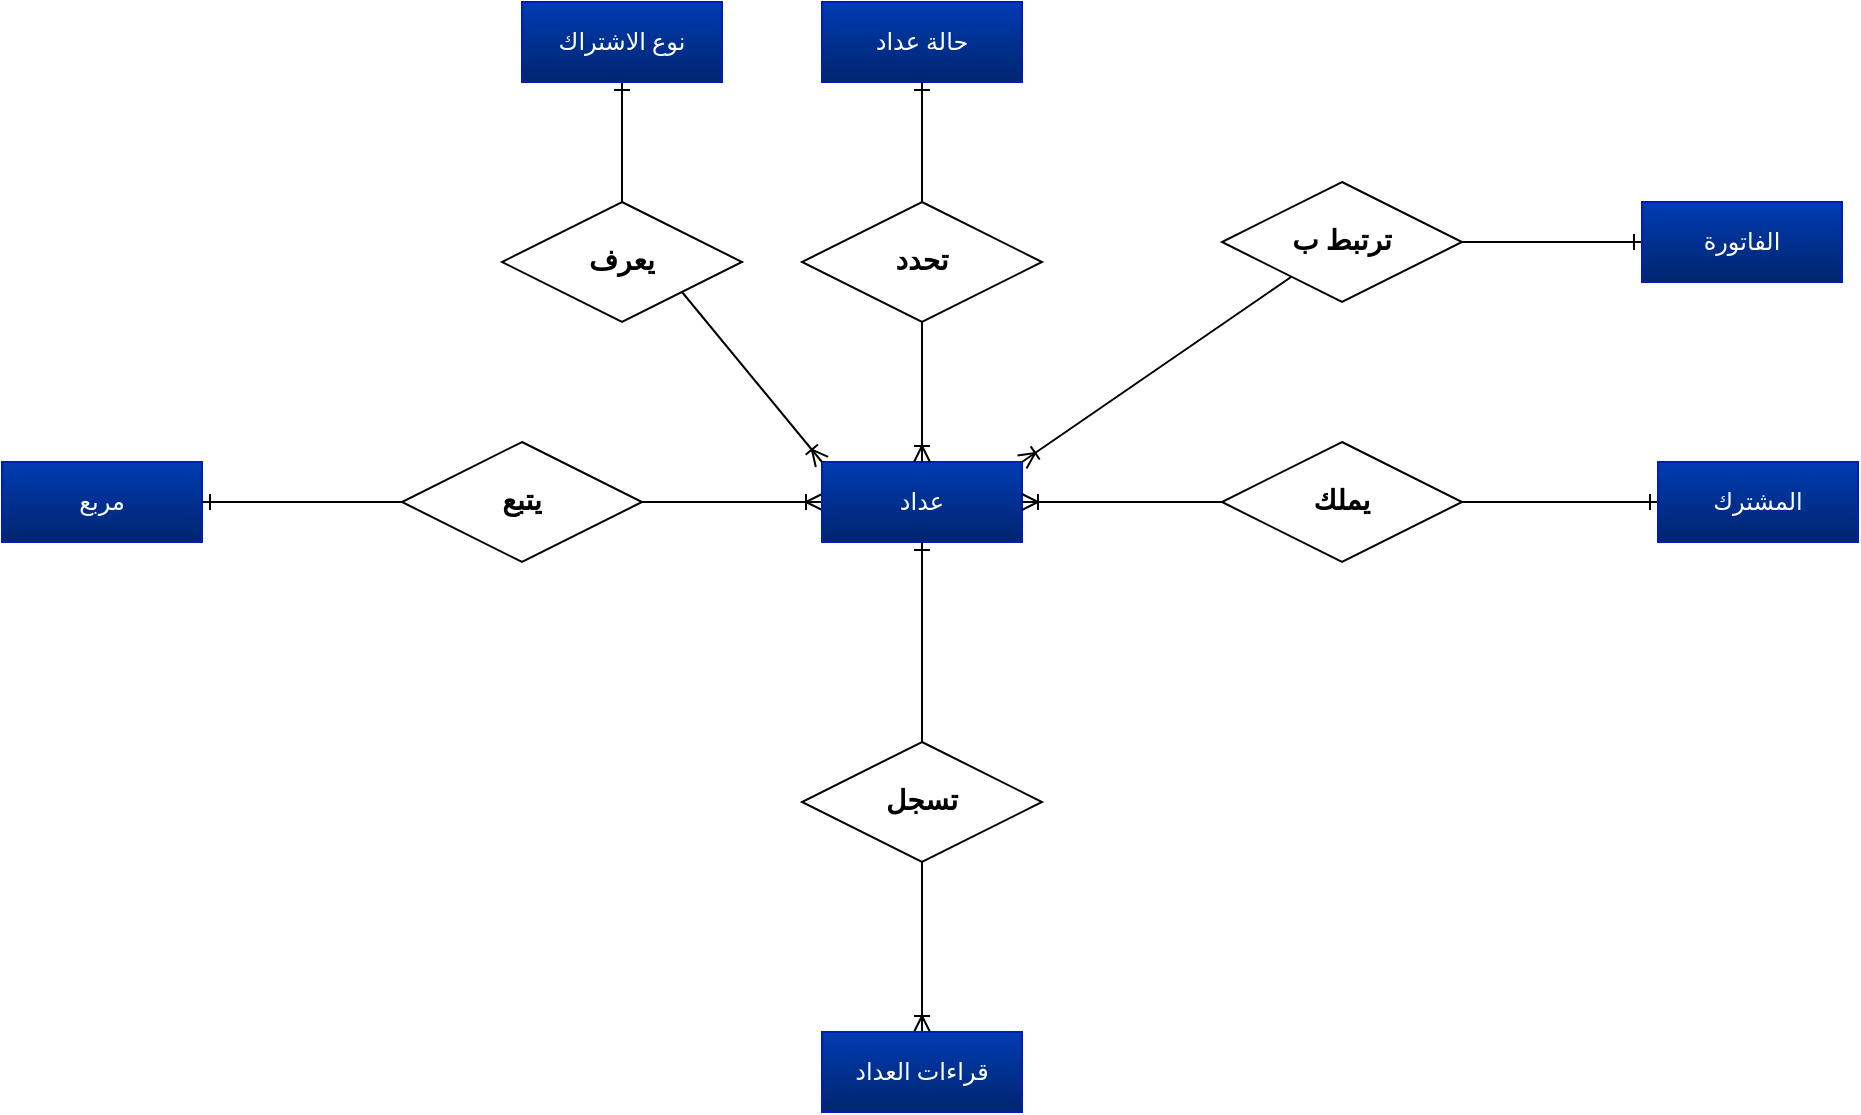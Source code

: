 <mxfile>
    <diagram id="IElRvYwVfIOyLVq_alX2" name="Page-1">
        <mxGraphModel dx="1659" dy="432" grid="1" gridSize="10" guides="1" tooltips="1" connect="1" arrows="1" fold="1" page="1" pageScale="1" pageWidth="827" pageHeight="1169" math="0" shadow="0">
            <root>
                <mxCell id="0"/>
                <mxCell id="1" parent="0"/>
                <mxCell id="2" value="" style="edgeStyle=orthogonalEdgeStyle;rounded=0;orthogonalLoop=1;jettySize=auto;html=1;exitX=0;exitY=0.5;exitDx=0;exitDy=0;entryX=1;entryY=0.5;entryDx=0;entryDy=0;endArrow=none;startFill=0;startArrow=ERoneToMany;fontSize=14;spacingBottom=0;spacingLeft=20;fontStyle=1" edge="1" parent="1" source="3" target="6">
                    <mxGeometry x="-0.333" y="-10" relative="1" as="geometry">
                        <mxPoint as="offset"/>
                    </mxGeometry>
                </mxCell>
                <mxCell id="3" value="عداد" style="whiteSpace=wrap;html=1;align=center;fontFamily=Readex Pro;fontSize=12;fontStyle=0;fontSource=https%3A%2F%2Ffonts.googleapis.com%2Fcss%3Ffamily%3DReadex%2BPro;gradientDirection=south;shadow=0;glass=0;rounded=0;fillColor=#003CB3;strokeColor=#001DBC;verticalAlign=middle;fontColor=#ffffff;gradientColor=#00256E;" vertex="1" parent="1">
                    <mxGeometry x="292" y="280" width="100" height="40" as="geometry"/>
                </mxCell>
                <mxCell id="4" value="مربع" style="whiteSpace=wrap;html=1;align=center;fontFamily=Readex Pro;fontSize=12;fontStyle=0;fontSource=https%3A%2F%2Ffonts.googleapis.com%2Fcss%3Ffamily%3DReadex%2BPro;gradientDirection=south;shadow=0;glass=0;rounded=0;fillColor=#003CB3;strokeColor=#001DBC;verticalAlign=middle;fontColor=#ffffff;gradientColor=#00256E;" vertex="1" parent="1">
                    <mxGeometry x="-118" y="280" width="100" height="40" as="geometry"/>
                </mxCell>
                <mxCell id="5" value="" style="edgeStyle=orthogonalEdgeStyle;rounded=0;orthogonalLoop=1;jettySize=auto;html=1;entryX=1;entryY=0.5;entryDx=0;entryDy=0;endArrow=ERone;endFill=0;fontStyle=1;fontSize=14;spacingRight=20;" edge="1" parent="1" source="6" target="4">
                    <mxGeometry x="0.4" y="-10" relative="1" as="geometry">
                        <mxPoint as="offset"/>
                    </mxGeometry>
                </mxCell>
                <mxCell id="6" value="يتبع" style="shape=rhombus;perimeter=rhombusPerimeter;whiteSpace=wrap;html=1;align=center;fontSize=14;fontFamily=Times New Roman;fontStyle=1" vertex="1" parent="1">
                    <mxGeometry x="82" y="270" width="120" height="60" as="geometry"/>
                </mxCell>
                <mxCell id="7" value="حالة عداد" style="whiteSpace=wrap;html=1;align=center;fontFamily=Readex Pro;fontSize=12;fontStyle=0;fontSource=https%3A%2F%2Ffonts.googleapis.com%2Fcss%3Ffamily%3DReadex%2BPro;gradientDirection=south;shadow=0;glass=0;rounded=0;fillColor=#003CB3;strokeColor=#001DBC;verticalAlign=middle;fontColor=#ffffff;gradientColor=#00256E;" vertex="1" parent="1">
                    <mxGeometry x="292" y="50" width="100" height="40" as="geometry"/>
                </mxCell>
                <mxCell id="8" style="edgeStyle=none;html=1;exitX=0.5;exitY=0;exitDx=0;exitDy=0;entryX=0.5;entryY=1;entryDx=0;entryDy=0;endArrow=ERone;endFill=0;" edge="1" parent="1" source="10" target="7">
                    <mxGeometry relative="1" as="geometry"/>
                </mxCell>
                <mxCell id="9" style="edgeStyle=none;html=1;exitX=0.5;exitY=1;exitDx=0;exitDy=0;entryX=0.5;entryY=0;entryDx=0;entryDy=0;endArrow=ERoneToMany;endFill=0;" edge="1" parent="1" source="10" target="3">
                    <mxGeometry relative="1" as="geometry"/>
                </mxCell>
                <mxCell id="10" value="تحدد" style="shape=rhombus;perimeter=rhombusPerimeter;whiteSpace=wrap;html=1;align=center;fontSize=14;fontFamily=Times New Roman;fontStyle=1" vertex="1" parent="1">
                    <mxGeometry x="282" y="150" width="120" height="60" as="geometry"/>
                </mxCell>
                <mxCell id="11" value="" style="edgeStyle=orthogonalEdgeStyle;rounded=0;orthogonalLoop=1;jettySize=auto;html=1;exitX=0.5;exitY=0;exitDx=0;exitDy=0;entryX=0.5;entryY=1;entryDx=0;entryDy=0;endArrow=none;startFill=0;startArrow=ERoneToMany;fontSize=14;spacingBottom=0;spacingLeft=20;fontStyle=1" edge="1" parent="1" source="12" target="14">
                    <mxGeometry x="-0.333" y="-10" relative="1" as="geometry">
                        <mxPoint as="offset"/>
                    </mxGeometry>
                </mxCell>
                <mxCell id="12" value="قراءات العداد" style="whiteSpace=wrap;html=1;align=center;fontFamily=Readex Pro;fontSize=12;fontStyle=0;fontSource=https%3A%2F%2Ffonts.googleapis.com%2Fcss%3Ffamily%3DReadex%2BPro;gradientDirection=south;shadow=0;glass=0;rounded=0;fillColor=#003CB3;strokeColor=#001DBC;verticalAlign=middle;fontColor=#ffffff;gradientColor=#00256E;" vertex="1" parent="1">
                    <mxGeometry x="292" y="565" width="100" height="40" as="geometry"/>
                </mxCell>
                <mxCell id="13" style="edgeStyle=none;html=1;exitX=0.5;exitY=0;exitDx=0;exitDy=0;entryX=0.5;entryY=1;entryDx=0;entryDy=0;endArrow=ERone;endFill=0;" edge="1" parent="1" source="14" target="3">
                    <mxGeometry relative="1" as="geometry"/>
                </mxCell>
                <mxCell id="14" value="تسجل" style="shape=rhombus;perimeter=rhombusPerimeter;whiteSpace=wrap;html=1;align=center;fontSize=14;fontFamily=Times New Roman;fontStyle=1" vertex="1" parent="1">
                    <mxGeometry x="282" y="420" width="120" height="60" as="geometry"/>
                </mxCell>
                <mxCell id="15" value="" style="edgeStyle=orthogonalEdgeStyle;rounded=0;orthogonalLoop=1;jettySize=auto;html=1;exitX=0.5;exitY=1;exitDx=0;exitDy=0;entryX=0.5;entryY=0;entryDx=0;entryDy=0;endArrow=none;startFill=0;startArrow=ERone;fontSize=14;spacingBottom=0;spacingLeft=20;fontStyle=1" edge="1" parent="1" source="16" target="18">
                    <mxGeometry x="-0.333" y="-10" relative="1" as="geometry">
                        <mxPoint as="offset"/>
                    </mxGeometry>
                </mxCell>
                <mxCell id="16" value="نوع الاشتراك" style="whiteSpace=wrap;html=1;align=center;fontFamily=Readex Pro;fontSize=12;fontStyle=0;fontSource=https%3A%2F%2Ffonts.googleapis.com%2Fcss%3Ffamily%3DReadex%2BPro;gradientDirection=south;shadow=0;glass=0;rounded=0;fillColor=#003CB3;strokeColor=#001DBC;verticalAlign=middle;fontColor=#ffffff;gradientColor=#00256E;" vertex="1" parent="1">
                    <mxGeometry x="142" y="50" width="100" height="40" as="geometry"/>
                </mxCell>
                <mxCell id="17" style="edgeStyle=none;html=1;exitX=1;exitY=1;exitDx=0;exitDy=0;entryX=0;entryY=0;entryDx=0;entryDy=0;endArrow=ERoneToMany;endFill=0;" edge="1" parent="1" source="18" target="3">
                    <mxGeometry relative="1" as="geometry"/>
                </mxCell>
                <mxCell id="18" value="يعرف" style="shape=rhombus;perimeter=rhombusPerimeter;whiteSpace=wrap;html=1;align=center;fontSize=14;fontFamily=Times New Roman;fontStyle=1" vertex="1" parent="1">
                    <mxGeometry x="132" y="150" width="120" height="60" as="geometry"/>
                </mxCell>
                <mxCell id="19" value="" style="edgeStyle=orthogonalEdgeStyle;rounded=0;orthogonalLoop=1;jettySize=auto;html=1;exitX=0;exitY=0.5;exitDx=0;exitDy=0;entryX=1;entryY=0.5;entryDx=0;entryDy=0;endArrow=none;startFill=0;startArrow=ERone;fontSize=14;spacingBottom=0;spacingLeft=20;fontStyle=1" edge="1" parent="1" source="20" target="22">
                    <mxGeometry x="-0.333" y="-10" relative="1" as="geometry">
                        <mxPoint as="offset"/>
                    </mxGeometry>
                </mxCell>
                <mxCell id="20" value="المشترك" style="whiteSpace=wrap;html=1;align=center;fontFamily=Readex Pro;fontSize=12;fontStyle=0;fontSource=https%3A%2F%2Ffonts.googleapis.com%2Fcss%3Ffamily%3DReadex%2BPro;gradientDirection=south;shadow=0;glass=0;rounded=0;fillColor=#003CB3;strokeColor=#001DBC;verticalAlign=middle;fontColor=#ffffff;gradientColor=#00256E;" vertex="1" parent="1">
                    <mxGeometry x="710" y="280" width="100" height="40" as="geometry"/>
                </mxCell>
                <mxCell id="21" style="edgeStyle=none;html=1;exitX=0;exitY=0.5;exitDx=0;exitDy=0;entryX=1;entryY=0.5;entryDx=0;entryDy=0;endArrow=ERoneToMany;endFill=0;" edge="1" parent="1" source="22" target="3">
                    <mxGeometry relative="1" as="geometry"/>
                </mxCell>
                <mxCell id="22" value="يملك" style="shape=rhombus;perimeter=rhombusPerimeter;whiteSpace=wrap;html=1;align=center;fontSize=14;fontFamily=Times New Roman;fontStyle=1" vertex="1" parent="1">
                    <mxGeometry x="492" y="270" width="120" height="60" as="geometry"/>
                </mxCell>
                <mxCell id="23" value="" style="edgeStyle=orthogonalEdgeStyle;rounded=0;orthogonalLoop=1;jettySize=auto;html=1;exitX=0;exitY=0.5;exitDx=0;exitDy=0;entryX=1;entryY=0.5;entryDx=0;entryDy=0;endArrow=none;startFill=0;startArrow=ERone;fontSize=14;spacingBottom=0;spacingLeft=20;fontStyle=1" edge="1" parent="1" source="24" target="26">
                    <mxGeometry x="-0.333" y="-10" relative="1" as="geometry">
                        <mxPoint as="offset"/>
                    </mxGeometry>
                </mxCell>
                <mxCell id="24" value="الفاتورة" style="whiteSpace=wrap;html=1;align=center;fontFamily=Readex Pro;fontSize=12;fontStyle=0;fontSource=https%3A%2F%2Ffonts.googleapis.com%2Fcss%3Ffamily%3DReadex%2BPro;gradientDirection=south;shadow=0;glass=0;rounded=0;fillColor=#003CB3;strokeColor=#001DBC;verticalAlign=middle;fontColor=#ffffff;gradientColor=#00256E;" vertex="1" parent="1">
                    <mxGeometry x="702" y="150" width="100" height="40" as="geometry"/>
                </mxCell>
                <mxCell id="25" value="" style="rounded=0;orthogonalLoop=1;jettySize=auto;html=1;entryX=1;entryY=0;entryDx=0;entryDy=0;endArrow=ERoneToMany;endFill=0;fontStyle=1;fontSize=14;spacingRight=20;" edge="1" parent="1" source="26" target="3">
                    <mxGeometry x="0.4" y="-10" relative="1" as="geometry">
                        <mxPoint as="offset"/>
                        <mxPoint x="392" y="170" as="targetPoint"/>
                    </mxGeometry>
                </mxCell>
                <mxCell id="26" value="ترتبط ب" style="shape=rhombus;perimeter=rhombusPerimeter;whiteSpace=wrap;html=1;align=center;fontSize=14;fontFamily=Times New Roman;fontStyle=1" vertex="1" parent="1">
                    <mxGeometry x="492" y="140" width="120" height="60" as="geometry"/>
                </mxCell>
            </root>
        </mxGraphModel>
    </diagram>
</mxfile>